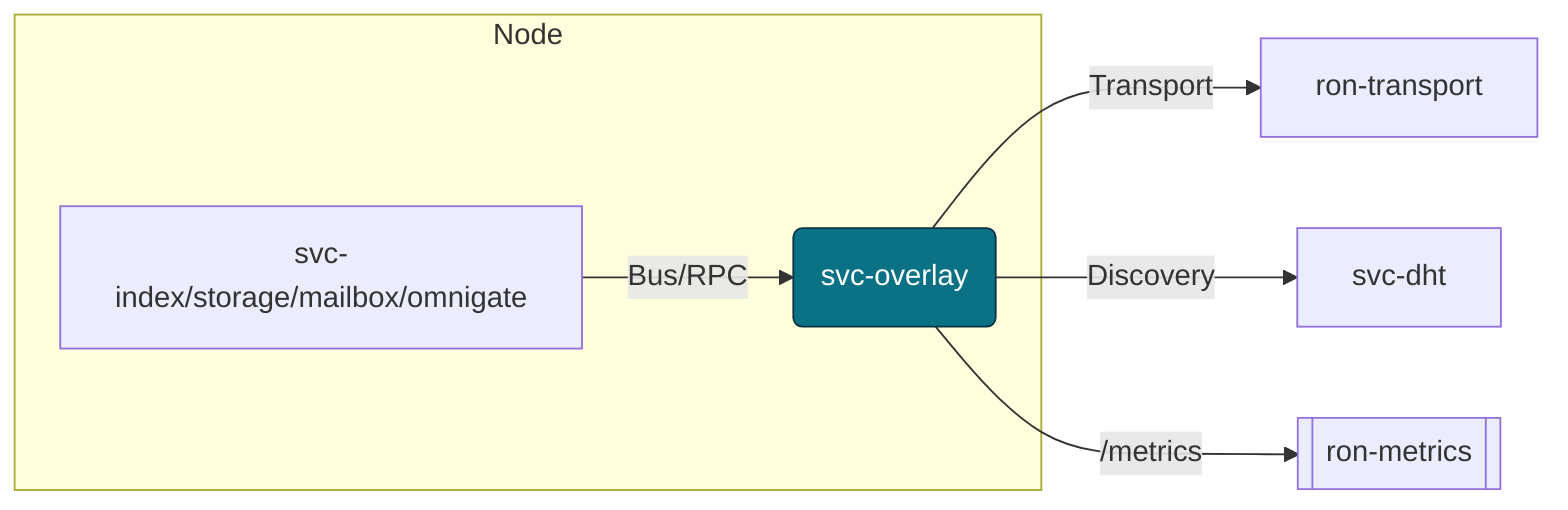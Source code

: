 flowchart LR
  subgraph Node
    A[svc-index/storage/mailbox/omnigate] -->|Bus/RPC| B(svc-overlay)
  end
  B -->|Transport| C[ron-transport]
  B -->|Discovery| D[svc-dht]
  B -->|/metrics| E[[ron-metrics]]
  style B fill:#0b7285,stroke:#083344,color:#fff